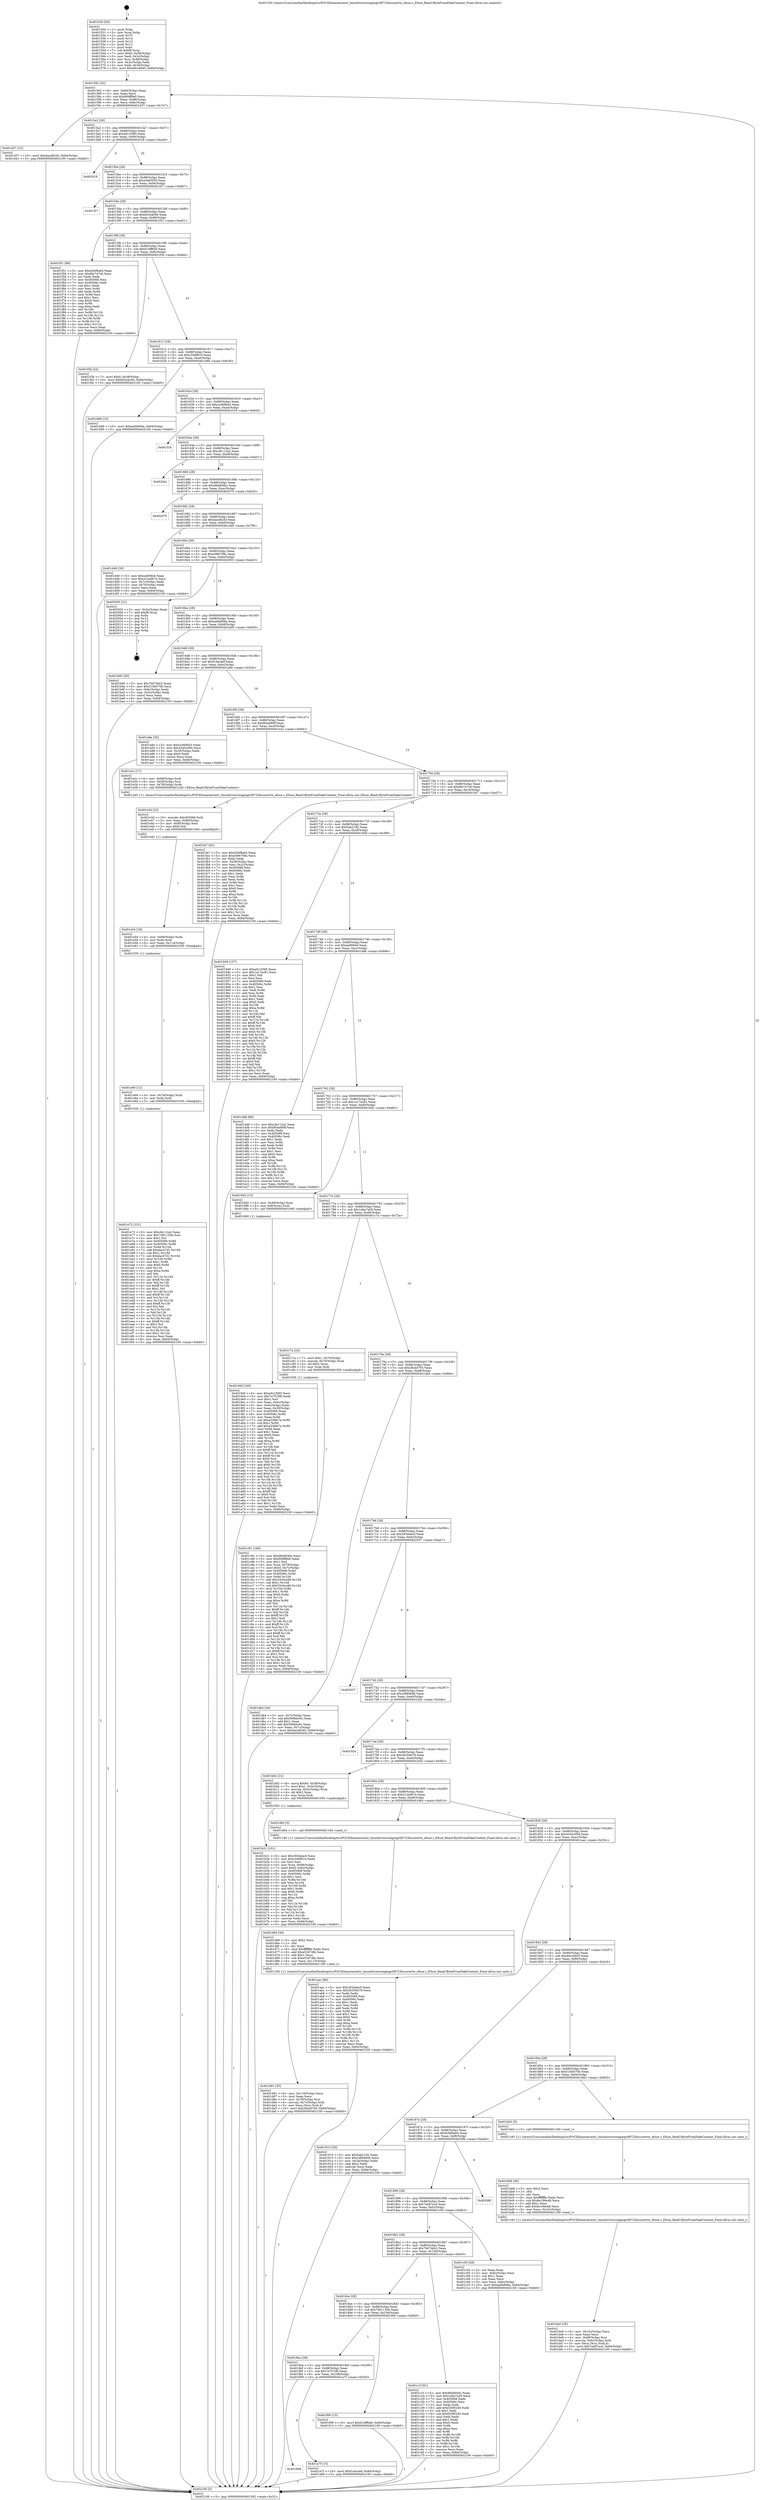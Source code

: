 digraph "0x401550" {
  label = "0x401550 (/mnt/c/Users/mathe/Desktop/tcc/POCII/binaries/extr_linuxdriversstagingrtl8723bscorertw_efuse.c_Efuse_Read1ByteFromFakeContent_Final-ollvm.out::main(0))"
  labelloc = "t"
  node[shape=record]

  Entry [label="",width=0.3,height=0.3,shape=circle,fillcolor=black,style=filled]
  "0x401582" [label="{
     0x401582 [32]\l
     | [instrs]\l
     &nbsp;&nbsp;0x401582 \<+6\>: mov -0x84(%rbp),%eax\l
     &nbsp;&nbsp;0x401588 \<+2\>: mov %eax,%ecx\l
     &nbsp;&nbsp;0x40158a \<+6\>: sub $0x90dff9e0,%ecx\l
     &nbsp;&nbsp;0x401590 \<+6\>: mov %eax,-0x88(%rbp)\l
     &nbsp;&nbsp;0x401596 \<+6\>: mov %ecx,-0x8c(%rbp)\l
     &nbsp;&nbsp;0x40159c \<+6\>: je 0000000000401d37 \<main+0x7e7\>\l
  }"]
  "0x401d37" [label="{
     0x401d37 [15]\l
     | [instrs]\l
     &nbsp;&nbsp;0x401d37 \<+10\>: movl $0xdace82d3,-0x84(%rbp)\l
     &nbsp;&nbsp;0x401d41 \<+5\>: jmp 0000000000402100 \<main+0xbb0\>\l
  }"]
  "0x4015a2" [label="{
     0x4015a2 [28]\l
     | [instrs]\l
     &nbsp;&nbsp;0x4015a2 \<+5\>: jmp 00000000004015a7 \<main+0x57\>\l
     &nbsp;&nbsp;0x4015a7 \<+6\>: mov -0x88(%rbp),%eax\l
     &nbsp;&nbsp;0x4015ad \<+5\>: sub $0xa0c1f385,%eax\l
     &nbsp;&nbsp;0x4015b2 \<+6\>: mov %eax,-0x90(%rbp)\l
     &nbsp;&nbsp;0x4015b8 \<+6\>: je 0000000000402018 \<main+0xac8\>\l
  }"]
  Exit [label="",width=0.3,height=0.3,shape=circle,fillcolor=black,style=filled,peripheries=2]
  "0x402018" [label="{
     0x402018\l
  }", style=dashed]
  "0x4015be" [label="{
     0x4015be [28]\l
     | [instrs]\l
     &nbsp;&nbsp;0x4015be \<+5\>: jmp 00000000004015c3 \<main+0x73\>\l
     &nbsp;&nbsp;0x4015c3 \<+6\>: mov -0x88(%rbp),%eax\l
     &nbsp;&nbsp;0x4015c9 \<+5\>: sub $0xa5a65f30,%eax\l
     &nbsp;&nbsp;0x4015ce \<+6\>: mov %eax,-0x94(%rbp)\l
     &nbsp;&nbsp;0x4015d4 \<+6\>: je 0000000000401f27 \<main+0x9d7\>\l
  }"]
  "0x401e72" [label="{
     0x401e72 [151]\l
     | [instrs]\l
     &nbsp;&nbsp;0x401e72 \<+5\>: mov $0xcfe112a2,%eax\l
     &nbsp;&nbsp;0x401e77 \<+5\>: mov $0x7d91135b,%esi\l
     &nbsp;&nbsp;0x401e7c \<+2\>: mov $0x1,%cl\l
     &nbsp;&nbsp;0x401e7e \<+8\>: mov 0x405068,%r8d\l
     &nbsp;&nbsp;0x401e86 \<+8\>: mov 0x40506c,%r9d\l
     &nbsp;&nbsp;0x401e8e \<+3\>: mov %r8d,%r10d\l
     &nbsp;&nbsp;0x401e91 \<+7\>: add $0xdac47d1,%r10d\l
     &nbsp;&nbsp;0x401e98 \<+4\>: sub $0x1,%r10d\l
     &nbsp;&nbsp;0x401e9c \<+7\>: sub $0xdac47d1,%r10d\l
     &nbsp;&nbsp;0x401ea3 \<+4\>: imul %r10d,%r8d\l
     &nbsp;&nbsp;0x401ea7 \<+4\>: and $0x1,%r8d\l
     &nbsp;&nbsp;0x401eab \<+4\>: cmp $0x0,%r8d\l
     &nbsp;&nbsp;0x401eaf \<+4\>: sete %r11b\l
     &nbsp;&nbsp;0x401eb3 \<+4\>: cmp $0xa,%r9d\l
     &nbsp;&nbsp;0x401eb7 \<+3\>: setl %bl\l
     &nbsp;&nbsp;0x401eba \<+3\>: mov %r11b,%r14b\l
     &nbsp;&nbsp;0x401ebd \<+4\>: xor $0xff,%r14b\l
     &nbsp;&nbsp;0x401ec1 \<+3\>: mov %bl,%r15b\l
     &nbsp;&nbsp;0x401ec4 \<+4\>: xor $0xff,%r15b\l
     &nbsp;&nbsp;0x401ec8 \<+3\>: xor $0x1,%cl\l
     &nbsp;&nbsp;0x401ecb \<+3\>: mov %r14b,%r12b\l
     &nbsp;&nbsp;0x401ece \<+4\>: and $0xff,%r12b\l
     &nbsp;&nbsp;0x401ed2 \<+3\>: and %cl,%r11b\l
     &nbsp;&nbsp;0x401ed5 \<+3\>: mov %r15b,%r13b\l
     &nbsp;&nbsp;0x401ed8 \<+4\>: and $0xff,%r13b\l
     &nbsp;&nbsp;0x401edc \<+2\>: and %cl,%bl\l
     &nbsp;&nbsp;0x401ede \<+3\>: or %r11b,%r12b\l
     &nbsp;&nbsp;0x401ee1 \<+3\>: or %bl,%r13b\l
     &nbsp;&nbsp;0x401ee4 \<+3\>: xor %r13b,%r12b\l
     &nbsp;&nbsp;0x401ee7 \<+3\>: or %r15b,%r14b\l
     &nbsp;&nbsp;0x401eea \<+4\>: xor $0xff,%r14b\l
     &nbsp;&nbsp;0x401eee \<+3\>: or $0x1,%cl\l
     &nbsp;&nbsp;0x401ef1 \<+3\>: and %cl,%r14b\l
     &nbsp;&nbsp;0x401ef4 \<+3\>: or %r14b,%r12b\l
     &nbsp;&nbsp;0x401ef7 \<+4\>: test $0x1,%r12b\l
     &nbsp;&nbsp;0x401efb \<+3\>: cmovne %esi,%eax\l
     &nbsp;&nbsp;0x401efe \<+6\>: mov %eax,-0x84(%rbp)\l
     &nbsp;&nbsp;0x401f04 \<+5\>: jmp 0000000000402100 \<main+0xbb0\>\l
  }"]
  "0x401f27" [label="{
     0x401f27\l
  }", style=dashed]
  "0x4015da" [label="{
     0x4015da [28]\l
     | [instrs]\l
     &nbsp;&nbsp;0x4015da \<+5\>: jmp 00000000004015df \<main+0x8f\>\l
     &nbsp;&nbsp;0x4015df \<+6\>: mov -0x88(%rbp),%eax\l
     &nbsp;&nbsp;0x4015e5 \<+5\>: sub $0xb03a4c94,%eax\l
     &nbsp;&nbsp;0x4015ea \<+6\>: mov %eax,-0x98(%rbp)\l
     &nbsp;&nbsp;0x4015f0 \<+6\>: je 0000000000401f51 \<main+0xa01\>\l
  }"]
  "0x401e66" [label="{
     0x401e66 [12]\l
     | [instrs]\l
     &nbsp;&nbsp;0x401e66 \<+4\>: mov -0x78(%rbp),%rdx\l
     &nbsp;&nbsp;0x401e6a \<+3\>: mov %rdx,%rdi\l
     &nbsp;&nbsp;0x401e6d \<+5\>: call 0000000000401030 \<free@plt\>\l
     | [calls]\l
     &nbsp;&nbsp;0x401030 \{1\} (unknown)\l
  }"]
  "0x401f51" [label="{
     0x401f51 [86]\l
     | [instrs]\l
     &nbsp;&nbsp;0x401f51 \<+5\>: mov $0x626f9a64,%eax\l
     &nbsp;&nbsp;0x401f56 \<+5\>: mov $0xfbe747c6,%ecx\l
     &nbsp;&nbsp;0x401f5b \<+2\>: xor %edx,%edx\l
     &nbsp;&nbsp;0x401f5d \<+7\>: mov 0x405068,%esi\l
     &nbsp;&nbsp;0x401f64 \<+7\>: mov 0x40506c,%edi\l
     &nbsp;&nbsp;0x401f6b \<+3\>: sub $0x1,%edx\l
     &nbsp;&nbsp;0x401f6e \<+3\>: mov %esi,%r8d\l
     &nbsp;&nbsp;0x401f71 \<+3\>: add %edx,%r8d\l
     &nbsp;&nbsp;0x401f74 \<+4\>: imul %r8d,%esi\l
     &nbsp;&nbsp;0x401f78 \<+3\>: and $0x1,%esi\l
     &nbsp;&nbsp;0x401f7b \<+3\>: cmp $0x0,%esi\l
     &nbsp;&nbsp;0x401f7e \<+4\>: sete %r9b\l
     &nbsp;&nbsp;0x401f82 \<+3\>: cmp $0xa,%edi\l
     &nbsp;&nbsp;0x401f85 \<+4\>: setl %r10b\l
     &nbsp;&nbsp;0x401f89 \<+3\>: mov %r9b,%r11b\l
     &nbsp;&nbsp;0x401f8c \<+3\>: and %r10b,%r11b\l
     &nbsp;&nbsp;0x401f8f \<+3\>: xor %r10b,%r9b\l
     &nbsp;&nbsp;0x401f92 \<+3\>: or %r9b,%r11b\l
     &nbsp;&nbsp;0x401f95 \<+4\>: test $0x1,%r11b\l
     &nbsp;&nbsp;0x401f99 \<+3\>: cmovne %ecx,%eax\l
     &nbsp;&nbsp;0x401f9c \<+6\>: mov %eax,-0x84(%rbp)\l
     &nbsp;&nbsp;0x401fa2 \<+5\>: jmp 0000000000402100 \<main+0xbb0\>\l
  }"]
  "0x4015f6" [label="{
     0x4015f6 [28]\l
     | [instrs]\l
     &nbsp;&nbsp;0x4015f6 \<+5\>: jmp 00000000004015fb \<main+0xab\>\l
     &nbsp;&nbsp;0x4015fb \<+6\>: mov -0x88(%rbp),%eax\l
     &nbsp;&nbsp;0x401601 \<+5\>: sub $0xb1bff6d4,%eax\l
     &nbsp;&nbsp;0x401606 \<+6\>: mov %eax,-0x9c(%rbp)\l
     &nbsp;&nbsp;0x40160c \<+6\>: je 0000000000401f3b \<main+0x9eb\>\l
  }"]
  "0x401e54" [label="{
     0x401e54 [18]\l
     | [instrs]\l
     &nbsp;&nbsp;0x401e54 \<+4\>: mov -0x68(%rbp),%rdx\l
     &nbsp;&nbsp;0x401e58 \<+3\>: mov %rdx,%rdi\l
     &nbsp;&nbsp;0x401e5b \<+6\>: mov %eax,-0x114(%rbp)\l
     &nbsp;&nbsp;0x401e61 \<+5\>: call 0000000000401030 \<free@plt\>\l
     | [calls]\l
     &nbsp;&nbsp;0x401030 \{1\} (unknown)\l
  }"]
  "0x401f3b" [label="{
     0x401f3b [22]\l
     | [instrs]\l
     &nbsp;&nbsp;0x401f3b \<+7\>: movl $0x0,-0x38(%rbp)\l
     &nbsp;&nbsp;0x401f42 \<+10\>: movl $0xb03a4c94,-0x84(%rbp)\l
     &nbsp;&nbsp;0x401f4c \<+5\>: jmp 0000000000402100 \<main+0xbb0\>\l
  }"]
  "0x401612" [label="{
     0x401612 [28]\l
     | [instrs]\l
     &nbsp;&nbsp;0x401612 \<+5\>: jmp 0000000000401617 \<main+0xc7\>\l
     &nbsp;&nbsp;0x401617 \<+6\>: mov -0x88(%rbp),%eax\l
     &nbsp;&nbsp;0x40161d \<+5\>: sub $0xc349f610,%eax\l
     &nbsp;&nbsp;0x401622 \<+6\>: mov %eax,-0xa0(%rbp)\l
     &nbsp;&nbsp;0x401628 \<+6\>: je 0000000000401b86 \<main+0x636\>\l
  }"]
  "0x401e3d" [label="{
     0x401e3d [23]\l
     | [instrs]\l
     &nbsp;&nbsp;0x401e3d \<+10\>: movabs $0x4030b6,%rdi\l
     &nbsp;&nbsp;0x401e47 \<+3\>: mov %eax,-0x80(%rbp)\l
     &nbsp;&nbsp;0x401e4a \<+3\>: mov -0x80(%rbp),%esi\l
     &nbsp;&nbsp;0x401e4d \<+2\>: mov $0x0,%al\l
     &nbsp;&nbsp;0x401e4f \<+5\>: call 0000000000401040 \<printf@plt\>\l
     | [calls]\l
     &nbsp;&nbsp;0x401040 \{1\} (unknown)\l
  }"]
  "0x401b86" [label="{
     0x401b86 [15]\l
     | [instrs]\l
     &nbsp;&nbsp;0x401b86 \<+10\>: movl $0xea0b906a,-0x84(%rbp)\l
     &nbsp;&nbsp;0x401b90 \<+5\>: jmp 0000000000402100 \<main+0xbb0\>\l
  }"]
  "0x40162e" [label="{
     0x40162e [28]\l
     | [instrs]\l
     &nbsp;&nbsp;0x40162e \<+5\>: jmp 0000000000401633 \<main+0xe3\>\l
     &nbsp;&nbsp;0x401633 \<+6\>: mov -0x88(%rbp),%eax\l
     &nbsp;&nbsp;0x401639 \<+5\>: sub $0xca369be3,%eax\l
     &nbsp;&nbsp;0x40163e \<+6\>: mov %eax,-0xa4(%rbp)\l
     &nbsp;&nbsp;0x401644 \<+6\>: je 0000000000401f18 \<main+0x9c8\>\l
  }"]
  "0x401d91" [label="{
     0x401d91 [35]\l
     | [instrs]\l
     &nbsp;&nbsp;0x401d91 \<+6\>: mov -0x110(%rbp),%ecx\l
     &nbsp;&nbsp;0x401d97 \<+3\>: imul %eax,%ecx\l
     &nbsp;&nbsp;0x401d9a \<+4\>: mov -0x78(%rbp),%rsi\l
     &nbsp;&nbsp;0x401d9e \<+4\>: movslq -0x7c(%rbp),%rdi\l
     &nbsp;&nbsp;0x401da2 \<+3\>: mov %ecx,(%rsi,%rdi,4)\l
     &nbsp;&nbsp;0x401da5 \<+10\>: movl $0x28cbd793,-0x84(%rbp)\l
     &nbsp;&nbsp;0x401daf \<+5\>: jmp 0000000000402100 \<main+0xbb0\>\l
  }"]
  "0x401f18" [label="{
     0x401f18\l
  }", style=dashed]
  "0x40164a" [label="{
     0x40164a [28]\l
     | [instrs]\l
     &nbsp;&nbsp;0x40164a \<+5\>: jmp 000000000040164f \<main+0xff\>\l
     &nbsp;&nbsp;0x40164f \<+6\>: mov -0x88(%rbp),%eax\l
     &nbsp;&nbsp;0x401655 \<+5\>: sub $0xcfe112a2,%eax\l
     &nbsp;&nbsp;0x40165a \<+6\>: mov %eax,-0xa8(%rbp)\l
     &nbsp;&nbsp;0x401660 \<+6\>: je 00000000004020a1 \<main+0xb51\>\l
  }"]
  "0x401d69" [label="{
     0x401d69 [40]\l
     | [instrs]\l
     &nbsp;&nbsp;0x401d69 \<+5\>: mov $0x2,%ecx\l
     &nbsp;&nbsp;0x401d6e \<+1\>: cltd\l
     &nbsp;&nbsp;0x401d6f \<+2\>: idiv %ecx\l
     &nbsp;&nbsp;0x401d71 \<+6\>: imul $0xfffffffe,%edx,%ecx\l
     &nbsp;&nbsp;0x401d77 \<+6\>: add $0xe53d7dfe,%ecx\l
     &nbsp;&nbsp;0x401d7d \<+3\>: add $0x1,%ecx\l
     &nbsp;&nbsp;0x401d80 \<+6\>: sub $0xe53d7dfe,%ecx\l
     &nbsp;&nbsp;0x401d86 \<+6\>: mov %ecx,-0x110(%rbp)\l
     &nbsp;&nbsp;0x401d8c \<+5\>: call 0000000000401160 \<next_i\>\l
     | [calls]\l
     &nbsp;&nbsp;0x401160 \{1\} (/mnt/c/Users/mathe/Desktop/tcc/POCII/binaries/extr_linuxdriversstagingrtl8723bscorertw_efuse.c_Efuse_Read1ByteFromFakeContent_Final-ollvm.out::next_i)\l
  }"]
  "0x4020a1" [label="{
     0x4020a1\l
  }", style=dashed]
  "0x401666" [label="{
     0x401666 [28]\l
     | [instrs]\l
     &nbsp;&nbsp;0x401666 \<+5\>: jmp 000000000040166b \<main+0x11b\>\l
     &nbsp;&nbsp;0x40166b \<+6\>: mov -0x88(%rbp),%eax\l
     &nbsp;&nbsp;0x401671 \<+5\>: sub $0xd6dd04bc,%eax\l
     &nbsp;&nbsp;0x401676 \<+6\>: mov %eax,-0xac(%rbp)\l
     &nbsp;&nbsp;0x40167c \<+6\>: je 0000000000402070 \<main+0xb20\>\l
  }"]
  "0x401c91" [label="{
     0x401c91 [166]\l
     | [instrs]\l
     &nbsp;&nbsp;0x401c91 \<+5\>: mov $0xd6dd04bc,%ecx\l
     &nbsp;&nbsp;0x401c96 \<+5\>: mov $0x90dff9e0,%edx\l
     &nbsp;&nbsp;0x401c9b \<+3\>: mov $0x1,%sil\l
     &nbsp;&nbsp;0x401c9e \<+4\>: mov %rax,-0x78(%rbp)\l
     &nbsp;&nbsp;0x401ca2 \<+7\>: movl $0x0,-0x7c(%rbp)\l
     &nbsp;&nbsp;0x401ca9 \<+8\>: mov 0x405068,%r8d\l
     &nbsp;&nbsp;0x401cb1 \<+8\>: mov 0x40506c,%r9d\l
     &nbsp;&nbsp;0x401cb9 \<+3\>: mov %r8d,%r10d\l
     &nbsp;&nbsp;0x401cbc \<+7\>: add $0x33c0ca48,%r10d\l
     &nbsp;&nbsp;0x401cc3 \<+4\>: sub $0x1,%r10d\l
     &nbsp;&nbsp;0x401cc7 \<+7\>: sub $0x33c0ca48,%r10d\l
     &nbsp;&nbsp;0x401cce \<+4\>: imul %r10d,%r8d\l
     &nbsp;&nbsp;0x401cd2 \<+4\>: and $0x1,%r8d\l
     &nbsp;&nbsp;0x401cd6 \<+4\>: cmp $0x0,%r8d\l
     &nbsp;&nbsp;0x401cda \<+4\>: sete %r11b\l
     &nbsp;&nbsp;0x401cde \<+4\>: cmp $0xa,%r9d\l
     &nbsp;&nbsp;0x401ce2 \<+3\>: setl %bl\l
     &nbsp;&nbsp;0x401ce5 \<+3\>: mov %r11b,%r14b\l
     &nbsp;&nbsp;0x401ce8 \<+4\>: xor $0xff,%r14b\l
     &nbsp;&nbsp;0x401cec \<+3\>: mov %bl,%r15b\l
     &nbsp;&nbsp;0x401cef \<+4\>: xor $0xff,%r15b\l
     &nbsp;&nbsp;0x401cf3 \<+4\>: xor $0x1,%sil\l
     &nbsp;&nbsp;0x401cf7 \<+3\>: mov %r14b,%r12b\l
     &nbsp;&nbsp;0x401cfa \<+4\>: and $0xff,%r12b\l
     &nbsp;&nbsp;0x401cfe \<+3\>: and %sil,%r11b\l
     &nbsp;&nbsp;0x401d01 \<+3\>: mov %r15b,%r13b\l
     &nbsp;&nbsp;0x401d04 \<+4\>: and $0xff,%r13b\l
     &nbsp;&nbsp;0x401d08 \<+3\>: and %sil,%bl\l
     &nbsp;&nbsp;0x401d0b \<+3\>: or %r11b,%r12b\l
     &nbsp;&nbsp;0x401d0e \<+3\>: or %bl,%r13b\l
     &nbsp;&nbsp;0x401d11 \<+3\>: xor %r13b,%r12b\l
     &nbsp;&nbsp;0x401d14 \<+3\>: or %r15b,%r14b\l
     &nbsp;&nbsp;0x401d17 \<+4\>: xor $0xff,%r14b\l
     &nbsp;&nbsp;0x401d1b \<+4\>: or $0x1,%sil\l
     &nbsp;&nbsp;0x401d1f \<+3\>: and %sil,%r14b\l
     &nbsp;&nbsp;0x401d22 \<+3\>: or %r14b,%r12b\l
     &nbsp;&nbsp;0x401d25 \<+4\>: test $0x1,%r12b\l
     &nbsp;&nbsp;0x401d29 \<+3\>: cmovne %edx,%ecx\l
     &nbsp;&nbsp;0x401d2c \<+6\>: mov %ecx,-0x84(%rbp)\l
     &nbsp;&nbsp;0x401d32 \<+5\>: jmp 0000000000402100 \<main+0xbb0\>\l
  }"]
  "0x402070" [label="{
     0x402070\l
  }", style=dashed]
  "0x401682" [label="{
     0x401682 [28]\l
     | [instrs]\l
     &nbsp;&nbsp;0x401682 \<+5\>: jmp 0000000000401687 \<main+0x137\>\l
     &nbsp;&nbsp;0x401687 \<+6\>: mov -0x88(%rbp),%eax\l
     &nbsp;&nbsp;0x40168d \<+5\>: sub $0xdace82d3,%eax\l
     &nbsp;&nbsp;0x401692 \<+6\>: mov %eax,-0xb0(%rbp)\l
     &nbsp;&nbsp;0x401698 \<+6\>: je 0000000000401d46 \<main+0x7f6\>\l
  }"]
  "0x401be0" [label="{
     0x401be0 [35]\l
     | [instrs]\l
     &nbsp;&nbsp;0x401be0 \<+6\>: mov -0x10c(%rbp),%ecx\l
     &nbsp;&nbsp;0x401be6 \<+3\>: imul %eax,%ecx\l
     &nbsp;&nbsp;0x401be9 \<+4\>: mov -0x68(%rbp),%rsi\l
     &nbsp;&nbsp;0x401bed \<+4\>: movslq -0x6c(%rbp),%rdi\l
     &nbsp;&nbsp;0x401bf1 \<+3\>: mov %ecx,(%rsi,%rdi,4)\l
     &nbsp;&nbsp;0x401bf4 \<+10\>: movl $0x7a487ecd,-0x84(%rbp)\l
     &nbsp;&nbsp;0x401bfe \<+5\>: jmp 0000000000402100 \<main+0xbb0\>\l
  }"]
  "0x401d46" [label="{
     0x401d46 [30]\l
     | [instrs]\l
     &nbsp;&nbsp;0x401d46 \<+5\>: mov $0xea808d4,%eax\l
     &nbsp;&nbsp;0x401d4b \<+5\>: mov $0x412edb7e,%ecx\l
     &nbsp;&nbsp;0x401d50 \<+3\>: mov -0x7c(%rbp),%edx\l
     &nbsp;&nbsp;0x401d53 \<+3\>: cmp -0x70(%rbp),%edx\l
     &nbsp;&nbsp;0x401d56 \<+3\>: cmovl %ecx,%eax\l
     &nbsp;&nbsp;0x401d59 \<+6\>: mov %eax,-0x84(%rbp)\l
     &nbsp;&nbsp;0x401d5f \<+5\>: jmp 0000000000402100 \<main+0xbb0\>\l
  }"]
  "0x40169e" [label="{
     0x40169e [28]\l
     | [instrs]\l
     &nbsp;&nbsp;0x40169e \<+5\>: jmp 00000000004016a3 \<main+0x153\>\l
     &nbsp;&nbsp;0x4016a3 \<+6\>: mov -0x88(%rbp),%eax\l
     &nbsp;&nbsp;0x4016a9 \<+5\>: sub $0xe086708c,%eax\l
     &nbsp;&nbsp;0x4016ae \<+6\>: mov %eax,-0xb4(%rbp)\l
     &nbsp;&nbsp;0x4016b4 \<+6\>: je 0000000000402003 \<main+0xab3\>\l
  }"]
  "0x401bb8" [label="{
     0x401bb8 [40]\l
     | [instrs]\l
     &nbsp;&nbsp;0x401bb8 \<+5\>: mov $0x2,%ecx\l
     &nbsp;&nbsp;0x401bbd \<+1\>: cltd\l
     &nbsp;&nbsp;0x401bbe \<+2\>: idiv %ecx\l
     &nbsp;&nbsp;0x401bc0 \<+6\>: imul $0xfffffffe,%edx,%ecx\l
     &nbsp;&nbsp;0x401bc6 \<+6\>: sub $0x6e196e48,%ecx\l
     &nbsp;&nbsp;0x401bcc \<+3\>: add $0x1,%ecx\l
     &nbsp;&nbsp;0x401bcf \<+6\>: add $0x6e196e48,%ecx\l
     &nbsp;&nbsp;0x401bd5 \<+6\>: mov %ecx,-0x10c(%rbp)\l
     &nbsp;&nbsp;0x401bdb \<+5\>: call 0000000000401160 \<next_i\>\l
     | [calls]\l
     &nbsp;&nbsp;0x401160 \{1\} (/mnt/c/Users/mathe/Desktop/tcc/POCII/binaries/extr_linuxdriversstagingrtl8723bscorertw_efuse.c_Efuse_Read1ByteFromFakeContent_Final-ollvm.out::next_i)\l
  }"]
  "0x402003" [label="{
     0x402003 [21]\l
     | [instrs]\l
     &nbsp;&nbsp;0x402003 \<+3\>: mov -0x2c(%rbp),%eax\l
     &nbsp;&nbsp;0x402006 \<+7\>: add $0xf8,%rsp\l
     &nbsp;&nbsp;0x40200d \<+1\>: pop %rbx\l
     &nbsp;&nbsp;0x40200e \<+2\>: pop %r12\l
     &nbsp;&nbsp;0x402010 \<+2\>: pop %r13\l
     &nbsp;&nbsp;0x402012 \<+2\>: pop %r14\l
     &nbsp;&nbsp;0x402014 \<+2\>: pop %r15\l
     &nbsp;&nbsp;0x402016 \<+1\>: pop %rbp\l
     &nbsp;&nbsp;0x402017 \<+1\>: ret\l
  }"]
  "0x4016ba" [label="{
     0x4016ba [28]\l
     | [instrs]\l
     &nbsp;&nbsp;0x4016ba \<+5\>: jmp 00000000004016bf \<main+0x16f\>\l
     &nbsp;&nbsp;0x4016bf \<+6\>: mov -0x88(%rbp),%eax\l
     &nbsp;&nbsp;0x4016c5 \<+5\>: sub $0xea0b906a,%eax\l
     &nbsp;&nbsp;0x4016ca \<+6\>: mov %eax,-0xb8(%rbp)\l
     &nbsp;&nbsp;0x4016d0 \<+6\>: je 0000000000401b95 \<main+0x645\>\l
  }"]
  "0x401b21" [label="{
     0x401b21 [101]\l
     | [instrs]\l
     &nbsp;&nbsp;0x401b21 \<+5\>: mov $0x2934dac0,%ecx\l
     &nbsp;&nbsp;0x401b26 \<+5\>: mov $0xc349f610,%edx\l
     &nbsp;&nbsp;0x401b2b \<+2\>: xor %esi,%esi\l
     &nbsp;&nbsp;0x401b2d \<+4\>: mov %rax,-0x68(%rbp)\l
     &nbsp;&nbsp;0x401b31 \<+7\>: movl $0x0,-0x6c(%rbp)\l
     &nbsp;&nbsp;0x401b38 \<+8\>: mov 0x405068,%r8d\l
     &nbsp;&nbsp;0x401b40 \<+8\>: mov 0x40506c,%r9d\l
     &nbsp;&nbsp;0x401b48 \<+3\>: sub $0x1,%esi\l
     &nbsp;&nbsp;0x401b4b \<+3\>: mov %r8d,%r10d\l
     &nbsp;&nbsp;0x401b4e \<+3\>: add %esi,%r10d\l
     &nbsp;&nbsp;0x401b51 \<+4\>: imul %r10d,%r8d\l
     &nbsp;&nbsp;0x401b55 \<+4\>: and $0x1,%r8d\l
     &nbsp;&nbsp;0x401b59 \<+4\>: cmp $0x0,%r8d\l
     &nbsp;&nbsp;0x401b5d \<+4\>: sete %r11b\l
     &nbsp;&nbsp;0x401b61 \<+4\>: cmp $0xa,%r9d\l
     &nbsp;&nbsp;0x401b65 \<+3\>: setl %bl\l
     &nbsp;&nbsp;0x401b68 \<+3\>: mov %r11b,%r14b\l
     &nbsp;&nbsp;0x401b6b \<+3\>: and %bl,%r14b\l
     &nbsp;&nbsp;0x401b6e \<+3\>: xor %bl,%r11b\l
     &nbsp;&nbsp;0x401b71 \<+3\>: or %r11b,%r14b\l
     &nbsp;&nbsp;0x401b74 \<+4\>: test $0x1,%r14b\l
     &nbsp;&nbsp;0x401b78 \<+3\>: cmovne %edx,%ecx\l
     &nbsp;&nbsp;0x401b7b \<+6\>: mov %ecx,-0x84(%rbp)\l
     &nbsp;&nbsp;0x401b81 \<+5\>: jmp 0000000000402100 \<main+0xbb0\>\l
  }"]
  "0x401b95" [label="{
     0x401b95 [30]\l
     | [instrs]\l
     &nbsp;&nbsp;0x401b95 \<+5\>: mov $0x7b07ddc2,%eax\l
     &nbsp;&nbsp;0x401b9a \<+5\>: mov $0x516b070b,%ecx\l
     &nbsp;&nbsp;0x401b9f \<+3\>: mov -0x6c(%rbp),%edx\l
     &nbsp;&nbsp;0x401ba2 \<+3\>: cmp -0x5c(%rbp),%edx\l
     &nbsp;&nbsp;0x401ba5 \<+3\>: cmovl %ecx,%eax\l
     &nbsp;&nbsp;0x401ba8 \<+6\>: mov %eax,-0x84(%rbp)\l
     &nbsp;&nbsp;0x401bae \<+5\>: jmp 0000000000402100 \<main+0xbb0\>\l
  }"]
  "0x4016d6" [label="{
     0x4016d6 [28]\l
     | [instrs]\l
     &nbsp;&nbsp;0x4016d6 \<+5\>: jmp 00000000004016db \<main+0x18b\>\l
     &nbsp;&nbsp;0x4016db \<+6\>: mov -0x88(%rbp),%eax\l
     &nbsp;&nbsp;0x4016e1 \<+5\>: sub $0xf1dac4ef,%eax\l
     &nbsp;&nbsp;0x4016e6 \<+6\>: mov %eax,-0xbc(%rbp)\l
     &nbsp;&nbsp;0x4016ec \<+6\>: je 0000000000401a8e \<main+0x53e\>\l
  }"]
  "0x401906" [label="{
     0x401906\l
  }", style=dashed]
  "0x401a8e" [label="{
     0x401a8e [30]\l
     | [instrs]\l
     &nbsp;&nbsp;0x401a8e \<+5\>: mov $0xca369be3,%eax\l
     &nbsp;&nbsp;0x401a93 \<+5\>: mov $0x4345c094,%ecx\l
     &nbsp;&nbsp;0x401a98 \<+3\>: mov -0x30(%rbp),%edx\l
     &nbsp;&nbsp;0x401a9b \<+3\>: cmp $0x0,%edx\l
     &nbsp;&nbsp;0x401a9e \<+3\>: cmove %ecx,%eax\l
     &nbsp;&nbsp;0x401aa1 \<+6\>: mov %eax,-0x84(%rbp)\l
     &nbsp;&nbsp;0x401aa7 \<+5\>: jmp 0000000000402100 \<main+0xbb0\>\l
  }"]
  "0x4016f2" [label="{
     0x4016f2 [28]\l
     | [instrs]\l
     &nbsp;&nbsp;0x4016f2 \<+5\>: jmp 00000000004016f7 \<main+0x1a7\>\l
     &nbsp;&nbsp;0x4016f7 \<+6\>: mov -0x88(%rbp),%eax\l
     &nbsp;&nbsp;0x4016fd \<+5\>: sub $0xf64a069f,%eax\l
     &nbsp;&nbsp;0x401702 \<+6\>: mov %eax,-0xc0(%rbp)\l
     &nbsp;&nbsp;0x401708 \<+6\>: je 0000000000401e2c \<main+0x8dc\>\l
  }"]
  "0x401a7f" [label="{
     0x401a7f [15]\l
     | [instrs]\l
     &nbsp;&nbsp;0x401a7f \<+10\>: movl $0xf1dac4ef,-0x84(%rbp)\l
     &nbsp;&nbsp;0x401a89 \<+5\>: jmp 0000000000402100 \<main+0xbb0\>\l
  }"]
  "0x401e2c" [label="{
     0x401e2c [17]\l
     | [instrs]\l
     &nbsp;&nbsp;0x401e2c \<+4\>: mov -0x68(%rbp),%rdi\l
     &nbsp;&nbsp;0x401e30 \<+4\>: mov -0x58(%rbp),%rsi\l
     &nbsp;&nbsp;0x401e34 \<+4\>: mov -0x78(%rbp),%rdx\l
     &nbsp;&nbsp;0x401e38 \<+5\>: call 0000000000401240 \<Efuse_Read1ByteFromFakeContent\>\l
     | [calls]\l
     &nbsp;&nbsp;0x401240 \{1\} (/mnt/c/Users/mathe/Desktop/tcc/POCII/binaries/extr_linuxdriversstagingrtl8723bscorertw_efuse.c_Efuse_Read1ByteFromFakeContent_Final-ollvm.out::Efuse_Read1ByteFromFakeContent)\l
  }"]
  "0x40170e" [label="{
     0x40170e [28]\l
     | [instrs]\l
     &nbsp;&nbsp;0x40170e \<+5\>: jmp 0000000000401713 \<main+0x1c3\>\l
     &nbsp;&nbsp;0x401713 \<+6\>: mov -0x88(%rbp),%eax\l
     &nbsp;&nbsp;0x401719 \<+5\>: sub $0xfbe747c6,%eax\l
     &nbsp;&nbsp;0x40171e \<+6\>: mov %eax,-0xc4(%rbp)\l
     &nbsp;&nbsp;0x401724 \<+6\>: je 0000000000401fa7 \<main+0xa57\>\l
  }"]
  "0x4018ea" [label="{
     0x4018ea [28]\l
     | [instrs]\l
     &nbsp;&nbsp;0x4018ea \<+5\>: jmp 00000000004018ef \<main+0x39f\>\l
     &nbsp;&nbsp;0x4018ef \<+6\>: mov -0x88(%rbp),%eax\l
     &nbsp;&nbsp;0x4018f5 \<+5\>: sub $0x7e7f15f6,%eax\l
     &nbsp;&nbsp;0x4018fa \<+6\>: mov %eax,-0x108(%rbp)\l
     &nbsp;&nbsp;0x401900 \<+6\>: je 0000000000401a7f \<main+0x52f\>\l
  }"]
  "0x401fa7" [label="{
     0x401fa7 [92]\l
     | [instrs]\l
     &nbsp;&nbsp;0x401fa7 \<+5\>: mov $0x626f9a64,%eax\l
     &nbsp;&nbsp;0x401fac \<+5\>: mov $0xe086708c,%ecx\l
     &nbsp;&nbsp;0x401fb1 \<+2\>: xor %edx,%edx\l
     &nbsp;&nbsp;0x401fb3 \<+3\>: mov -0x38(%rbp),%esi\l
     &nbsp;&nbsp;0x401fb6 \<+3\>: mov %esi,-0x2c(%rbp)\l
     &nbsp;&nbsp;0x401fb9 \<+7\>: mov 0x405068,%esi\l
     &nbsp;&nbsp;0x401fc0 \<+7\>: mov 0x40506c,%edi\l
     &nbsp;&nbsp;0x401fc7 \<+3\>: sub $0x1,%edx\l
     &nbsp;&nbsp;0x401fca \<+3\>: mov %esi,%r8d\l
     &nbsp;&nbsp;0x401fcd \<+3\>: add %edx,%r8d\l
     &nbsp;&nbsp;0x401fd0 \<+4\>: imul %r8d,%esi\l
     &nbsp;&nbsp;0x401fd4 \<+3\>: and $0x1,%esi\l
     &nbsp;&nbsp;0x401fd7 \<+3\>: cmp $0x0,%esi\l
     &nbsp;&nbsp;0x401fda \<+4\>: sete %r9b\l
     &nbsp;&nbsp;0x401fde \<+3\>: cmp $0xa,%edi\l
     &nbsp;&nbsp;0x401fe1 \<+4\>: setl %r10b\l
     &nbsp;&nbsp;0x401fe5 \<+3\>: mov %r9b,%r11b\l
     &nbsp;&nbsp;0x401fe8 \<+3\>: and %r10b,%r11b\l
     &nbsp;&nbsp;0x401feb \<+3\>: xor %r10b,%r9b\l
     &nbsp;&nbsp;0x401fee \<+3\>: or %r9b,%r11b\l
     &nbsp;&nbsp;0x401ff1 \<+4\>: test $0x1,%r11b\l
     &nbsp;&nbsp;0x401ff5 \<+3\>: cmovne %ecx,%eax\l
     &nbsp;&nbsp;0x401ff8 \<+6\>: mov %eax,-0x84(%rbp)\l
     &nbsp;&nbsp;0x401ffe \<+5\>: jmp 0000000000402100 \<main+0xbb0\>\l
  }"]
  "0x40172a" [label="{
     0x40172a [28]\l
     | [instrs]\l
     &nbsp;&nbsp;0x40172a \<+5\>: jmp 000000000040172f \<main+0x1df\>\l
     &nbsp;&nbsp;0x40172f \<+6\>: mov -0x88(%rbp),%eax\l
     &nbsp;&nbsp;0x401735 \<+5\>: sub $0x5ab2182,%eax\l
     &nbsp;&nbsp;0x40173a \<+6\>: mov %eax,-0xc8(%rbp)\l
     &nbsp;&nbsp;0x401740 \<+6\>: je 0000000000401949 \<main+0x3f9\>\l
  }"]
  "0x401f09" [label="{
     0x401f09 [15]\l
     | [instrs]\l
     &nbsp;&nbsp;0x401f09 \<+10\>: movl $0xb1bff6d4,-0x84(%rbp)\l
     &nbsp;&nbsp;0x401f13 \<+5\>: jmp 0000000000402100 \<main+0xbb0\>\l
  }"]
  "0x401949" [label="{
     0x401949 [137]\l
     | [instrs]\l
     &nbsp;&nbsp;0x401949 \<+5\>: mov $0xa0c1f385,%eax\l
     &nbsp;&nbsp;0x40194e \<+5\>: mov $0x1a17ec81,%ecx\l
     &nbsp;&nbsp;0x401953 \<+2\>: mov $0x1,%dl\l
     &nbsp;&nbsp;0x401955 \<+2\>: xor %esi,%esi\l
     &nbsp;&nbsp;0x401957 \<+7\>: mov 0x405068,%edi\l
     &nbsp;&nbsp;0x40195e \<+8\>: mov 0x40506c,%r8d\l
     &nbsp;&nbsp;0x401966 \<+3\>: sub $0x1,%esi\l
     &nbsp;&nbsp;0x401969 \<+3\>: mov %edi,%r9d\l
     &nbsp;&nbsp;0x40196c \<+3\>: add %esi,%r9d\l
     &nbsp;&nbsp;0x40196f \<+4\>: imul %r9d,%edi\l
     &nbsp;&nbsp;0x401973 \<+3\>: and $0x1,%edi\l
     &nbsp;&nbsp;0x401976 \<+3\>: cmp $0x0,%edi\l
     &nbsp;&nbsp;0x401979 \<+4\>: sete %r10b\l
     &nbsp;&nbsp;0x40197d \<+4\>: cmp $0xa,%r8d\l
     &nbsp;&nbsp;0x401981 \<+4\>: setl %r11b\l
     &nbsp;&nbsp;0x401985 \<+3\>: mov %r10b,%bl\l
     &nbsp;&nbsp;0x401988 \<+3\>: xor $0xff,%bl\l
     &nbsp;&nbsp;0x40198b \<+3\>: mov %r11b,%r14b\l
     &nbsp;&nbsp;0x40198e \<+4\>: xor $0xff,%r14b\l
     &nbsp;&nbsp;0x401992 \<+3\>: xor $0x0,%dl\l
     &nbsp;&nbsp;0x401995 \<+3\>: mov %bl,%r15b\l
     &nbsp;&nbsp;0x401998 \<+4\>: and $0x0,%r15b\l
     &nbsp;&nbsp;0x40199c \<+3\>: and %dl,%r10b\l
     &nbsp;&nbsp;0x40199f \<+3\>: mov %r14b,%r12b\l
     &nbsp;&nbsp;0x4019a2 \<+4\>: and $0x0,%r12b\l
     &nbsp;&nbsp;0x4019a6 \<+3\>: and %dl,%r11b\l
     &nbsp;&nbsp;0x4019a9 \<+3\>: or %r10b,%r15b\l
     &nbsp;&nbsp;0x4019ac \<+3\>: or %r11b,%r12b\l
     &nbsp;&nbsp;0x4019af \<+3\>: xor %r12b,%r15b\l
     &nbsp;&nbsp;0x4019b2 \<+3\>: or %r14b,%bl\l
     &nbsp;&nbsp;0x4019b5 \<+3\>: xor $0xff,%bl\l
     &nbsp;&nbsp;0x4019b8 \<+3\>: or $0x0,%dl\l
     &nbsp;&nbsp;0x4019bb \<+2\>: and %dl,%bl\l
     &nbsp;&nbsp;0x4019bd \<+3\>: or %bl,%r15b\l
     &nbsp;&nbsp;0x4019c0 \<+4\>: test $0x1,%r15b\l
     &nbsp;&nbsp;0x4019c4 \<+3\>: cmovne %ecx,%eax\l
     &nbsp;&nbsp;0x4019c7 \<+6\>: mov %eax,-0x84(%rbp)\l
     &nbsp;&nbsp;0x4019cd \<+5\>: jmp 0000000000402100 \<main+0xbb0\>\l
  }"]
  "0x401746" [label="{
     0x401746 [28]\l
     | [instrs]\l
     &nbsp;&nbsp;0x401746 \<+5\>: jmp 000000000040174b \<main+0x1fb\>\l
     &nbsp;&nbsp;0x40174b \<+6\>: mov -0x88(%rbp),%eax\l
     &nbsp;&nbsp;0x401751 \<+5\>: sub $0xea808d4,%eax\l
     &nbsp;&nbsp;0x401756 \<+6\>: mov %eax,-0xcc(%rbp)\l
     &nbsp;&nbsp;0x40175c \<+6\>: je 0000000000401dd6 \<main+0x886\>\l
  }"]
  "0x4018ce" [label="{
     0x4018ce [28]\l
     | [instrs]\l
     &nbsp;&nbsp;0x4018ce \<+5\>: jmp 00000000004018d3 \<main+0x383\>\l
     &nbsp;&nbsp;0x4018d3 \<+6\>: mov -0x88(%rbp),%eax\l
     &nbsp;&nbsp;0x4018d9 \<+5\>: sub $0x7d91135b,%eax\l
     &nbsp;&nbsp;0x4018de \<+6\>: mov %eax,-0x104(%rbp)\l
     &nbsp;&nbsp;0x4018e4 \<+6\>: je 0000000000401f09 \<main+0x9b9\>\l
  }"]
  "0x401dd6" [label="{
     0x401dd6 [86]\l
     | [instrs]\l
     &nbsp;&nbsp;0x401dd6 \<+5\>: mov $0xcfe112a2,%eax\l
     &nbsp;&nbsp;0x401ddb \<+5\>: mov $0xf64a069f,%ecx\l
     &nbsp;&nbsp;0x401de0 \<+2\>: xor %edx,%edx\l
     &nbsp;&nbsp;0x401de2 \<+7\>: mov 0x405068,%esi\l
     &nbsp;&nbsp;0x401de9 \<+7\>: mov 0x40506c,%edi\l
     &nbsp;&nbsp;0x401df0 \<+3\>: sub $0x1,%edx\l
     &nbsp;&nbsp;0x401df3 \<+3\>: mov %esi,%r8d\l
     &nbsp;&nbsp;0x401df6 \<+3\>: add %edx,%r8d\l
     &nbsp;&nbsp;0x401df9 \<+4\>: imul %r8d,%esi\l
     &nbsp;&nbsp;0x401dfd \<+3\>: and $0x1,%esi\l
     &nbsp;&nbsp;0x401e00 \<+3\>: cmp $0x0,%esi\l
     &nbsp;&nbsp;0x401e03 \<+4\>: sete %r9b\l
     &nbsp;&nbsp;0x401e07 \<+3\>: cmp $0xa,%edi\l
     &nbsp;&nbsp;0x401e0a \<+4\>: setl %r10b\l
     &nbsp;&nbsp;0x401e0e \<+3\>: mov %r9b,%r11b\l
     &nbsp;&nbsp;0x401e11 \<+3\>: and %r10b,%r11b\l
     &nbsp;&nbsp;0x401e14 \<+3\>: xor %r10b,%r9b\l
     &nbsp;&nbsp;0x401e17 \<+3\>: or %r9b,%r11b\l
     &nbsp;&nbsp;0x401e1a \<+4\>: test $0x1,%r11b\l
     &nbsp;&nbsp;0x401e1e \<+3\>: cmovne %ecx,%eax\l
     &nbsp;&nbsp;0x401e21 \<+6\>: mov %eax,-0x84(%rbp)\l
     &nbsp;&nbsp;0x401e27 \<+5\>: jmp 0000000000402100 \<main+0xbb0\>\l
  }"]
  "0x401762" [label="{
     0x401762 [28]\l
     | [instrs]\l
     &nbsp;&nbsp;0x401762 \<+5\>: jmp 0000000000401767 \<main+0x217\>\l
     &nbsp;&nbsp;0x401767 \<+6\>: mov -0x88(%rbp),%eax\l
     &nbsp;&nbsp;0x40176d \<+5\>: sub $0x1a17ec81,%eax\l
     &nbsp;&nbsp;0x401772 \<+6\>: mov %eax,-0xd0(%rbp)\l
     &nbsp;&nbsp;0x401778 \<+6\>: je 00000000004019d2 \<main+0x482\>\l
  }"]
  "0x401c1f" [label="{
     0x401c1f [91]\l
     | [instrs]\l
     &nbsp;&nbsp;0x401c1f \<+5\>: mov $0xd6dd04bc,%eax\l
     &nbsp;&nbsp;0x401c24 \<+5\>: mov $0x1eba7a29,%ecx\l
     &nbsp;&nbsp;0x401c29 \<+7\>: mov 0x405068,%edx\l
     &nbsp;&nbsp;0x401c30 \<+7\>: mov 0x40506c,%esi\l
     &nbsp;&nbsp;0x401c37 \<+2\>: mov %edx,%edi\l
     &nbsp;&nbsp;0x401c39 \<+6\>: add $0xf2590240,%edi\l
     &nbsp;&nbsp;0x401c3f \<+3\>: sub $0x1,%edi\l
     &nbsp;&nbsp;0x401c42 \<+6\>: sub $0xf2590240,%edi\l
     &nbsp;&nbsp;0x401c48 \<+3\>: imul %edi,%edx\l
     &nbsp;&nbsp;0x401c4b \<+3\>: and $0x1,%edx\l
     &nbsp;&nbsp;0x401c4e \<+3\>: cmp $0x0,%edx\l
     &nbsp;&nbsp;0x401c51 \<+4\>: sete %r8b\l
     &nbsp;&nbsp;0x401c55 \<+3\>: cmp $0xa,%esi\l
     &nbsp;&nbsp;0x401c58 \<+4\>: setl %r9b\l
     &nbsp;&nbsp;0x401c5c \<+3\>: mov %r8b,%r10b\l
     &nbsp;&nbsp;0x401c5f \<+3\>: and %r9b,%r10b\l
     &nbsp;&nbsp;0x401c62 \<+3\>: xor %r9b,%r8b\l
     &nbsp;&nbsp;0x401c65 \<+3\>: or %r8b,%r10b\l
     &nbsp;&nbsp;0x401c68 \<+4\>: test $0x1,%r10b\l
     &nbsp;&nbsp;0x401c6c \<+3\>: cmovne %ecx,%eax\l
     &nbsp;&nbsp;0x401c6f \<+6\>: mov %eax,-0x84(%rbp)\l
     &nbsp;&nbsp;0x401c75 \<+5\>: jmp 0000000000402100 \<main+0xbb0\>\l
  }"]
  "0x4019d2" [label="{
     0x4019d2 [13]\l
     | [instrs]\l
     &nbsp;&nbsp;0x4019d2 \<+4\>: mov -0x48(%rbp),%rax\l
     &nbsp;&nbsp;0x4019d6 \<+4\>: mov 0x8(%rax),%rdi\l
     &nbsp;&nbsp;0x4019da \<+5\>: call 0000000000401060 \<atoi@plt\>\l
     | [calls]\l
     &nbsp;&nbsp;0x401060 \{1\} (unknown)\l
  }"]
  "0x40177e" [label="{
     0x40177e [28]\l
     | [instrs]\l
     &nbsp;&nbsp;0x40177e \<+5\>: jmp 0000000000401783 \<main+0x233\>\l
     &nbsp;&nbsp;0x401783 \<+6\>: mov -0x88(%rbp),%eax\l
     &nbsp;&nbsp;0x401789 \<+5\>: sub $0x1eba7a29,%eax\l
     &nbsp;&nbsp;0x40178e \<+6\>: mov %eax,-0xd4(%rbp)\l
     &nbsp;&nbsp;0x401794 \<+6\>: je 0000000000401c7a \<main+0x72a\>\l
  }"]
  "0x4018b2" [label="{
     0x4018b2 [28]\l
     | [instrs]\l
     &nbsp;&nbsp;0x4018b2 \<+5\>: jmp 00000000004018b7 \<main+0x367\>\l
     &nbsp;&nbsp;0x4018b7 \<+6\>: mov -0x88(%rbp),%eax\l
     &nbsp;&nbsp;0x4018bd \<+5\>: sub $0x7b07ddc2,%eax\l
     &nbsp;&nbsp;0x4018c2 \<+6\>: mov %eax,-0x100(%rbp)\l
     &nbsp;&nbsp;0x4018c8 \<+6\>: je 0000000000401c1f \<main+0x6cf\>\l
  }"]
  "0x401c7a" [label="{
     0x401c7a [23]\l
     | [instrs]\l
     &nbsp;&nbsp;0x401c7a \<+7\>: movl $0x1,-0x70(%rbp)\l
     &nbsp;&nbsp;0x401c81 \<+4\>: movslq -0x70(%rbp),%rax\l
     &nbsp;&nbsp;0x401c85 \<+4\>: shl $0x2,%rax\l
     &nbsp;&nbsp;0x401c89 \<+3\>: mov %rax,%rdi\l
     &nbsp;&nbsp;0x401c8c \<+5\>: call 0000000000401050 \<malloc@plt\>\l
     | [calls]\l
     &nbsp;&nbsp;0x401050 \{1\} (unknown)\l
  }"]
  "0x40179a" [label="{
     0x40179a [28]\l
     | [instrs]\l
     &nbsp;&nbsp;0x40179a \<+5\>: jmp 000000000040179f \<main+0x24f\>\l
     &nbsp;&nbsp;0x40179f \<+6\>: mov -0x88(%rbp),%eax\l
     &nbsp;&nbsp;0x4017a5 \<+5\>: sub $0x28cbd793,%eax\l
     &nbsp;&nbsp;0x4017aa \<+6\>: mov %eax,-0xd8(%rbp)\l
     &nbsp;&nbsp;0x4017b0 \<+6\>: je 0000000000401db4 \<main+0x864\>\l
  }"]
  "0x401c03" [label="{
     0x401c03 [28]\l
     | [instrs]\l
     &nbsp;&nbsp;0x401c03 \<+2\>: xor %eax,%eax\l
     &nbsp;&nbsp;0x401c05 \<+3\>: mov -0x6c(%rbp),%ecx\l
     &nbsp;&nbsp;0x401c08 \<+3\>: sub $0x1,%eax\l
     &nbsp;&nbsp;0x401c0b \<+2\>: sub %eax,%ecx\l
     &nbsp;&nbsp;0x401c0d \<+3\>: mov %ecx,-0x6c(%rbp)\l
     &nbsp;&nbsp;0x401c10 \<+10\>: movl $0xea0b906a,-0x84(%rbp)\l
     &nbsp;&nbsp;0x401c1a \<+5\>: jmp 0000000000402100 \<main+0xbb0\>\l
  }"]
  "0x401db4" [label="{
     0x401db4 [34]\l
     | [instrs]\l
     &nbsp;&nbsp;0x401db4 \<+3\>: mov -0x7c(%rbp),%eax\l
     &nbsp;&nbsp;0x401db7 \<+5\>: sub $0x569bbc6c,%eax\l
     &nbsp;&nbsp;0x401dbc \<+3\>: add $0x1,%eax\l
     &nbsp;&nbsp;0x401dbf \<+5\>: add $0x569bbc6c,%eax\l
     &nbsp;&nbsp;0x401dc4 \<+3\>: mov %eax,-0x7c(%rbp)\l
     &nbsp;&nbsp;0x401dc7 \<+10\>: movl $0xdace82d3,-0x84(%rbp)\l
     &nbsp;&nbsp;0x401dd1 \<+5\>: jmp 0000000000402100 \<main+0xbb0\>\l
  }"]
  "0x4017b6" [label="{
     0x4017b6 [28]\l
     | [instrs]\l
     &nbsp;&nbsp;0x4017b6 \<+5\>: jmp 00000000004017bb \<main+0x26b\>\l
     &nbsp;&nbsp;0x4017bb \<+6\>: mov -0x88(%rbp),%eax\l
     &nbsp;&nbsp;0x4017c1 \<+5\>: sub $0x2934dac0,%eax\l
     &nbsp;&nbsp;0x4017c6 \<+6\>: mov %eax,-0xdc(%rbp)\l
     &nbsp;&nbsp;0x4017cc \<+6\>: je 0000000000402037 \<main+0xae7\>\l
  }"]
  "0x401896" [label="{
     0x401896 [28]\l
     | [instrs]\l
     &nbsp;&nbsp;0x401896 \<+5\>: jmp 000000000040189b \<main+0x34b\>\l
     &nbsp;&nbsp;0x40189b \<+6\>: mov -0x88(%rbp),%eax\l
     &nbsp;&nbsp;0x4018a1 \<+5\>: sub $0x7a487ecd,%eax\l
     &nbsp;&nbsp;0x4018a6 \<+6\>: mov %eax,-0xfc(%rbp)\l
     &nbsp;&nbsp;0x4018ac \<+6\>: je 0000000000401c03 \<main+0x6b3\>\l
  }"]
  "0x402037" [label="{
     0x402037\l
  }", style=dashed]
  "0x4017d2" [label="{
     0x4017d2 [28]\l
     | [instrs]\l
     &nbsp;&nbsp;0x4017d2 \<+5\>: jmp 00000000004017d7 \<main+0x287\>\l
     &nbsp;&nbsp;0x4017d7 \<+6\>: mov -0x88(%rbp),%eax\l
     &nbsp;&nbsp;0x4017dd \<+5\>: sub $0x2df94848,%eax\l
     &nbsp;&nbsp;0x4017e2 \<+6\>: mov %eax,-0xe0(%rbp)\l
     &nbsp;&nbsp;0x4017e8 \<+6\>: je 000000000040192e \<main+0x3de\>\l
  }"]
  "0x4020f6" [label="{
     0x4020f6\l
  }", style=dashed]
  "0x40192e" [label="{
     0x40192e\l
  }", style=dashed]
  "0x4017ee" [label="{
     0x4017ee [28]\l
     | [instrs]\l
     &nbsp;&nbsp;0x4017ee \<+5\>: jmp 00000000004017f3 \<main+0x2a3\>\l
     &nbsp;&nbsp;0x4017f3 \<+6\>: mov -0x88(%rbp),%eax\l
     &nbsp;&nbsp;0x4017f9 \<+5\>: sub $0x3b359a79,%eax\l
     &nbsp;&nbsp;0x4017fe \<+6\>: mov %eax,-0xe4(%rbp)\l
     &nbsp;&nbsp;0x401804 \<+6\>: je 0000000000401b02 \<main+0x5b2\>\l
  }"]
  "0x40187a" [label="{
     0x40187a [28]\l
     | [instrs]\l
     &nbsp;&nbsp;0x40187a \<+5\>: jmp 000000000040187f \<main+0x32f\>\l
     &nbsp;&nbsp;0x40187f \<+6\>: mov -0x88(%rbp),%eax\l
     &nbsp;&nbsp;0x401885 \<+5\>: sub $0x626f9a64,%eax\l
     &nbsp;&nbsp;0x40188a \<+6\>: mov %eax,-0xf8(%rbp)\l
     &nbsp;&nbsp;0x401890 \<+6\>: je 00000000004020f6 \<main+0xba6\>\l
  }"]
  "0x401b02" [label="{
     0x401b02 [31]\l
     | [instrs]\l
     &nbsp;&nbsp;0x401b02 \<+8\>: movq $0x64,-0x58(%rbp)\l
     &nbsp;&nbsp;0x401b0a \<+7\>: movl $0x1,-0x5c(%rbp)\l
     &nbsp;&nbsp;0x401b11 \<+4\>: movslq -0x5c(%rbp),%rax\l
     &nbsp;&nbsp;0x401b15 \<+4\>: shl $0x2,%rax\l
     &nbsp;&nbsp;0x401b19 \<+3\>: mov %rax,%rdi\l
     &nbsp;&nbsp;0x401b1c \<+5\>: call 0000000000401050 \<malloc@plt\>\l
     | [calls]\l
     &nbsp;&nbsp;0x401050 \{1\} (unknown)\l
  }"]
  "0x40180a" [label="{
     0x40180a [28]\l
     | [instrs]\l
     &nbsp;&nbsp;0x40180a \<+5\>: jmp 000000000040180f \<main+0x2bf\>\l
     &nbsp;&nbsp;0x40180f \<+6\>: mov -0x88(%rbp),%eax\l
     &nbsp;&nbsp;0x401815 \<+5\>: sub $0x412edb7e,%eax\l
     &nbsp;&nbsp;0x40181a \<+6\>: mov %eax,-0xe8(%rbp)\l
     &nbsp;&nbsp;0x401820 \<+6\>: je 0000000000401d64 \<main+0x814\>\l
  }"]
  "0x401bb3" [label="{
     0x401bb3 [5]\l
     | [instrs]\l
     &nbsp;&nbsp;0x401bb3 \<+5\>: call 0000000000401160 \<next_i\>\l
     | [calls]\l
     &nbsp;&nbsp;0x401160 \{1\} (/mnt/c/Users/mathe/Desktop/tcc/POCII/binaries/extr_linuxdriversstagingrtl8723bscorertw_efuse.c_Efuse_Read1ByteFromFakeContent_Final-ollvm.out::next_i)\l
  }"]
  "0x401d64" [label="{
     0x401d64 [5]\l
     | [instrs]\l
     &nbsp;&nbsp;0x401d64 \<+5\>: call 0000000000401160 \<next_i\>\l
     | [calls]\l
     &nbsp;&nbsp;0x401160 \{1\} (/mnt/c/Users/mathe/Desktop/tcc/POCII/binaries/extr_linuxdriversstagingrtl8723bscorertw_efuse.c_Efuse_Read1ByteFromFakeContent_Final-ollvm.out::next_i)\l
  }"]
  "0x401826" [label="{
     0x401826 [28]\l
     | [instrs]\l
     &nbsp;&nbsp;0x401826 \<+5\>: jmp 000000000040182b \<main+0x2db\>\l
     &nbsp;&nbsp;0x40182b \<+6\>: mov -0x88(%rbp),%eax\l
     &nbsp;&nbsp;0x401831 \<+5\>: sub $0x4345c094,%eax\l
     &nbsp;&nbsp;0x401836 \<+6\>: mov %eax,-0xec(%rbp)\l
     &nbsp;&nbsp;0x40183c \<+6\>: je 0000000000401aac \<main+0x55c\>\l
  }"]
  "0x4019df" [label="{
     0x4019df [160]\l
     | [instrs]\l
     &nbsp;&nbsp;0x4019df \<+5\>: mov $0xa0c1f385,%ecx\l
     &nbsp;&nbsp;0x4019e4 \<+5\>: mov $0x7e7f15f6,%edx\l
     &nbsp;&nbsp;0x4019e9 \<+3\>: mov $0x1,%sil\l
     &nbsp;&nbsp;0x4019ec \<+3\>: mov %eax,-0x4c(%rbp)\l
     &nbsp;&nbsp;0x4019ef \<+3\>: mov -0x4c(%rbp),%eax\l
     &nbsp;&nbsp;0x4019f2 \<+3\>: mov %eax,-0x30(%rbp)\l
     &nbsp;&nbsp;0x4019f5 \<+7\>: mov 0x405068,%eax\l
     &nbsp;&nbsp;0x4019fc \<+8\>: mov 0x40506c,%r8d\l
     &nbsp;&nbsp;0x401a04 \<+3\>: mov %eax,%r9d\l
     &nbsp;&nbsp;0x401a07 \<+7\>: sub $0xa336fe7a,%r9d\l
     &nbsp;&nbsp;0x401a0e \<+4\>: sub $0x1,%r9d\l
     &nbsp;&nbsp;0x401a12 \<+7\>: add $0xa336fe7a,%r9d\l
     &nbsp;&nbsp;0x401a19 \<+4\>: imul %r9d,%eax\l
     &nbsp;&nbsp;0x401a1d \<+3\>: and $0x1,%eax\l
     &nbsp;&nbsp;0x401a20 \<+3\>: cmp $0x0,%eax\l
     &nbsp;&nbsp;0x401a23 \<+4\>: sete %r10b\l
     &nbsp;&nbsp;0x401a27 \<+4\>: cmp $0xa,%r8d\l
     &nbsp;&nbsp;0x401a2b \<+4\>: setl %r11b\l
     &nbsp;&nbsp;0x401a2f \<+3\>: mov %r10b,%bl\l
     &nbsp;&nbsp;0x401a32 \<+3\>: xor $0xff,%bl\l
     &nbsp;&nbsp;0x401a35 \<+3\>: mov %r11b,%r14b\l
     &nbsp;&nbsp;0x401a38 \<+4\>: xor $0xff,%r14b\l
     &nbsp;&nbsp;0x401a3c \<+4\>: xor $0x0,%sil\l
     &nbsp;&nbsp;0x401a40 \<+3\>: mov %bl,%r15b\l
     &nbsp;&nbsp;0x401a43 \<+4\>: and $0x0,%r15b\l
     &nbsp;&nbsp;0x401a47 \<+3\>: and %sil,%r10b\l
     &nbsp;&nbsp;0x401a4a \<+3\>: mov %r14b,%r12b\l
     &nbsp;&nbsp;0x401a4d \<+4\>: and $0x0,%r12b\l
     &nbsp;&nbsp;0x401a51 \<+3\>: and %sil,%r11b\l
     &nbsp;&nbsp;0x401a54 \<+3\>: or %r10b,%r15b\l
     &nbsp;&nbsp;0x401a57 \<+3\>: or %r11b,%r12b\l
     &nbsp;&nbsp;0x401a5a \<+3\>: xor %r12b,%r15b\l
     &nbsp;&nbsp;0x401a5d \<+3\>: or %r14b,%bl\l
     &nbsp;&nbsp;0x401a60 \<+3\>: xor $0xff,%bl\l
     &nbsp;&nbsp;0x401a63 \<+4\>: or $0x0,%sil\l
     &nbsp;&nbsp;0x401a67 \<+3\>: and %sil,%bl\l
     &nbsp;&nbsp;0x401a6a \<+3\>: or %bl,%r15b\l
     &nbsp;&nbsp;0x401a6d \<+4\>: test $0x1,%r15b\l
     &nbsp;&nbsp;0x401a71 \<+3\>: cmovne %edx,%ecx\l
     &nbsp;&nbsp;0x401a74 \<+6\>: mov %ecx,-0x84(%rbp)\l
     &nbsp;&nbsp;0x401a7a \<+5\>: jmp 0000000000402100 \<main+0xbb0\>\l
  }"]
  "0x401aac" [label="{
     0x401aac [86]\l
     | [instrs]\l
     &nbsp;&nbsp;0x401aac \<+5\>: mov $0x2934dac0,%eax\l
     &nbsp;&nbsp;0x401ab1 \<+5\>: mov $0x3b359a79,%ecx\l
     &nbsp;&nbsp;0x401ab6 \<+2\>: xor %edx,%edx\l
     &nbsp;&nbsp;0x401ab8 \<+7\>: mov 0x405068,%esi\l
     &nbsp;&nbsp;0x401abf \<+7\>: mov 0x40506c,%edi\l
     &nbsp;&nbsp;0x401ac6 \<+3\>: sub $0x1,%edx\l
     &nbsp;&nbsp;0x401ac9 \<+3\>: mov %esi,%r8d\l
     &nbsp;&nbsp;0x401acc \<+3\>: add %edx,%r8d\l
     &nbsp;&nbsp;0x401acf \<+4\>: imul %r8d,%esi\l
     &nbsp;&nbsp;0x401ad3 \<+3\>: and $0x1,%esi\l
     &nbsp;&nbsp;0x401ad6 \<+3\>: cmp $0x0,%esi\l
     &nbsp;&nbsp;0x401ad9 \<+4\>: sete %r9b\l
     &nbsp;&nbsp;0x401add \<+3\>: cmp $0xa,%edi\l
     &nbsp;&nbsp;0x401ae0 \<+4\>: setl %r10b\l
     &nbsp;&nbsp;0x401ae4 \<+3\>: mov %r9b,%r11b\l
     &nbsp;&nbsp;0x401ae7 \<+3\>: and %r10b,%r11b\l
     &nbsp;&nbsp;0x401aea \<+3\>: xor %r10b,%r9b\l
     &nbsp;&nbsp;0x401aed \<+3\>: or %r9b,%r11b\l
     &nbsp;&nbsp;0x401af0 \<+4\>: test $0x1,%r11b\l
     &nbsp;&nbsp;0x401af4 \<+3\>: cmovne %ecx,%eax\l
     &nbsp;&nbsp;0x401af7 \<+6\>: mov %eax,-0x84(%rbp)\l
     &nbsp;&nbsp;0x401afd \<+5\>: jmp 0000000000402100 \<main+0xbb0\>\l
  }"]
  "0x401842" [label="{
     0x401842 [28]\l
     | [instrs]\l
     &nbsp;&nbsp;0x401842 \<+5\>: jmp 0000000000401847 \<main+0x2f7\>\l
     &nbsp;&nbsp;0x401847 \<+6\>: mov -0x88(%rbp),%eax\l
     &nbsp;&nbsp;0x40184d \<+5\>: sub $0x49ccb945,%eax\l
     &nbsp;&nbsp;0x401852 \<+6\>: mov %eax,-0xf0(%rbp)\l
     &nbsp;&nbsp;0x401858 \<+6\>: je 0000000000401910 \<main+0x3c0\>\l
  }"]
  "0x401550" [label="{
     0x401550 [50]\l
     | [instrs]\l
     &nbsp;&nbsp;0x401550 \<+1\>: push %rbp\l
     &nbsp;&nbsp;0x401551 \<+3\>: mov %rsp,%rbp\l
     &nbsp;&nbsp;0x401554 \<+2\>: push %r15\l
     &nbsp;&nbsp;0x401556 \<+2\>: push %r14\l
     &nbsp;&nbsp;0x401558 \<+2\>: push %r13\l
     &nbsp;&nbsp;0x40155a \<+2\>: push %r12\l
     &nbsp;&nbsp;0x40155c \<+1\>: push %rbx\l
     &nbsp;&nbsp;0x40155d \<+7\>: sub $0xf8,%rsp\l
     &nbsp;&nbsp;0x401564 \<+7\>: movl $0x0,-0x38(%rbp)\l
     &nbsp;&nbsp;0x40156b \<+3\>: mov %edi,-0x3c(%rbp)\l
     &nbsp;&nbsp;0x40156e \<+4\>: mov %rsi,-0x48(%rbp)\l
     &nbsp;&nbsp;0x401572 \<+3\>: mov -0x3c(%rbp),%edi\l
     &nbsp;&nbsp;0x401575 \<+3\>: mov %edi,-0x34(%rbp)\l
     &nbsp;&nbsp;0x401578 \<+10\>: movl $0x49ccb945,-0x84(%rbp)\l
  }"]
  "0x401910" [label="{
     0x401910 [30]\l
     | [instrs]\l
     &nbsp;&nbsp;0x401910 \<+5\>: mov $0x5ab2182,%eax\l
     &nbsp;&nbsp;0x401915 \<+5\>: mov $0x2df94848,%ecx\l
     &nbsp;&nbsp;0x40191a \<+3\>: mov -0x34(%rbp),%edx\l
     &nbsp;&nbsp;0x40191d \<+3\>: cmp $0x2,%edx\l
     &nbsp;&nbsp;0x401920 \<+3\>: cmovne %ecx,%eax\l
     &nbsp;&nbsp;0x401923 \<+6\>: mov %eax,-0x84(%rbp)\l
     &nbsp;&nbsp;0x401929 \<+5\>: jmp 0000000000402100 \<main+0xbb0\>\l
  }"]
  "0x40185e" [label="{
     0x40185e [28]\l
     | [instrs]\l
     &nbsp;&nbsp;0x40185e \<+5\>: jmp 0000000000401863 \<main+0x313\>\l
     &nbsp;&nbsp;0x401863 \<+6\>: mov -0x88(%rbp),%eax\l
     &nbsp;&nbsp;0x401869 \<+5\>: sub $0x516b070b,%eax\l
     &nbsp;&nbsp;0x40186e \<+6\>: mov %eax,-0xf4(%rbp)\l
     &nbsp;&nbsp;0x401874 \<+6\>: je 0000000000401bb3 \<main+0x663\>\l
  }"]
  "0x402100" [label="{
     0x402100 [5]\l
     | [instrs]\l
     &nbsp;&nbsp;0x402100 \<+5\>: jmp 0000000000401582 \<main+0x32\>\l
  }"]
  Entry -> "0x401550" [label=" 1"]
  "0x401582" -> "0x401d37" [label=" 1"]
  "0x401582" -> "0x4015a2" [label=" 25"]
  "0x402003" -> Exit [label=" 1"]
  "0x4015a2" -> "0x402018" [label=" 0"]
  "0x4015a2" -> "0x4015be" [label=" 25"]
  "0x401fa7" -> "0x402100" [label=" 1"]
  "0x4015be" -> "0x401f27" [label=" 0"]
  "0x4015be" -> "0x4015da" [label=" 25"]
  "0x401f51" -> "0x402100" [label=" 1"]
  "0x4015da" -> "0x401f51" [label=" 1"]
  "0x4015da" -> "0x4015f6" [label=" 24"]
  "0x401f3b" -> "0x402100" [label=" 1"]
  "0x4015f6" -> "0x401f3b" [label=" 1"]
  "0x4015f6" -> "0x401612" [label=" 23"]
  "0x401f09" -> "0x402100" [label=" 1"]
  "0x401612" -> "0x401b86" [label=" 1"]
  "0x401612" -> "0x40162e" [label=" 22"]
  "0x401e72" -> "0x402100" [label=" 1"]
  "0x40162e" -> "0x401f18" [label=" 0"]
  "0x40162e" -> "0x40164a" [label=" 22"]
  "0x401e66" -> "0x401e72" [label=" 1"]
  "0x40164a" -> "0x4020a1" [label=" 0"]
  "0x40164a" -> "0x401666" [label=" 22"]
  "0x401e54" -> "0x401e66" [label=" 1"]
  "0x401666" -> "0x402070" [label=" 0"]
  "0x401666" -> "0x401682" [label=" 22"]
  "0x401e3d" -> "0x401e54" [label=" 1"]
  "0x401682" -> "0x401d46" [label=" 2"]
  "0x401682" -> "0x40169e" [label=" 20"]
  "0x401e2c" -> "0x401e3d" [label=" 1"]
  "0x40169e" -> "0x402003" [label=" 1"]
  "0x40169e" -> "0x4016ba" [label=" 19"]
  "0x401dd6" -> "0x402100" [label=" 1"]
  "0x4016ba" -> "0x401b95" [label=" 2"]
  "0x4016ba" -> "0x4016d6" [label=" 17"]
  "0x401db4" -> "0x402100" [label=" 1"]
  "0x4016d6" -> "0x401a8e" [label=" 1"]
  "0x4016d6" -> "0x4016f2" [label=" 16"]
  "0x401d91" -> "0x402100" [label=" 1"]
  "0x4016f2" -> "0x401e2c" [label=" 1"]
  "0x4016f2" -> "0x40170e" [label=" 15"]
  "0x401d69" -> "0x401d91" [label=" 1"]
  "0x40170e" -> "0x401fa7" [label=" 1"]
  "0x40170e" -> "0x40172a" [label=" 14"]
  "0x401d46" -> "0x402100" [label=" 2"]
  "0x40172a" -> "0x401949" [label=" 1"]
  "0x40172a" -> "0x401746" [label=" 13"]
  "0x401d37" -> "0x402100" [label=" 1"]
  "0x401746" -> "0x401dd6" [label=" 1"]
  "0x401746" -> "0x401762" [label=" 12"]
  "0x401c7a" -> "0x401c91" [label=" 1"]
  "0x401762" -> "0x4019d2" [label=" 1"]
  "0x401762" -> "0x40177e" [label=" 11"]
  "0x401c1f" -> "0x402100" [label=" 1"]
  "0x40177e" -> "0x401c7a" [label=" 1"]
  "0x40177e" -> "0x40179a" [label=" 10"]
  "0x401be0" -> "0x402100" [label=" 1"]
  "0x40179a" -> "0x401db4" [label=" 1"]
  "0x40179a" -> "0x4017b6" [label=" 9"]
  "0x401bb8" -> "0x401be0" [label=" 1"]
  "0x4017b6" -> "0x402037" [label=" 0"]
  "0x4017b6" -> "0x4017d2" [label=" 9"]
  "0x401b95" -> "0x402100" [label=" 2"]
  "0x4017d2" -> "0x40192e" [label=" 0"]
  "0x4017d2" -> "0x4017ee" [label=" 9"]
  "0x401b86" -> "0x402100" [label=" 1"]
  "0x4017ee" -> "0x401b02" [label=" 1"]
  "0x4017ee" -> "0x40180a" [label=" 8"]
  "0x401b02" -> "0x401b21" [label=" 1"]
  "0x40180a" -> "0x401d64" [label=" 1"]
  "0x40180a" -> "0x401826" [label=" 7"]
  "0x401aac" -> "0x402100" [label=" 1"]
  "0x401826" -> "0x401aac" [label=" 1"]
  "0x401826" -> "0x401842" [label=" 6"]
  "0x401a7f" -> "0x402100" [label=" 1"]
  "0x401842" -> "0x401910" [label=" 1"]
  "0x401842" -> "0x40185e" [label=" 5"]
  "0x401910" -> "0x402100" [label=" 1"]
  "0x401550" -> "0x401582" [label=" 1"]
  "0x402100" -> "0x401582" [label=" 25"]
  "0x401949" -> "0x402100" [label=" 1"]
  "0x4019d2" -> "0x4019df" [label=" 1"]
  "0x4019df" -> "0x402100" [label=" 1"]
  "0x401a8e" -> "0x402100" [label=" 1"]
  "0x40185e" -> "0x401bb3" [label=" 1"]
  "0x40185e" -> "0x40187a" [label=" 4"]
  "0x401b21" -> "0x402100" [label=" 1"]
  "0x40187a" -> "0x4020f6" [label=" 0"]
  "0x40187a" -> "0x401896" [label=" 4"]
  "0x401bb3" -> "0x401bb8" [label=" 1"]
  "0x401896" -> "0x401c03" [label=" 1"]
  "0x401896" -> "0x4018b2" [label=" 3"]
  "0x401c03" -> "0x402100" [label=" 1"]
  "0x4018b2" -> "0x401c1f" [label=" 1"]
  "0x4018b2" -> "0x4018ce" [label=" 2"]
  "0x401c91" -> "0x402100" [label=" 1"]
  "0x4018ce" -> "0x401f09" [label=" 1"]
  "0x4018ce" -> "0x4018ea" [label=" 1"]
  "0x401d64" -> "0x401d69" [label=" 1"]
  "0x4018ea" -> "0x401a7f" [label=" 1"]
  "0x4018ea" -> "0x401906" [label=" 0"]
}
